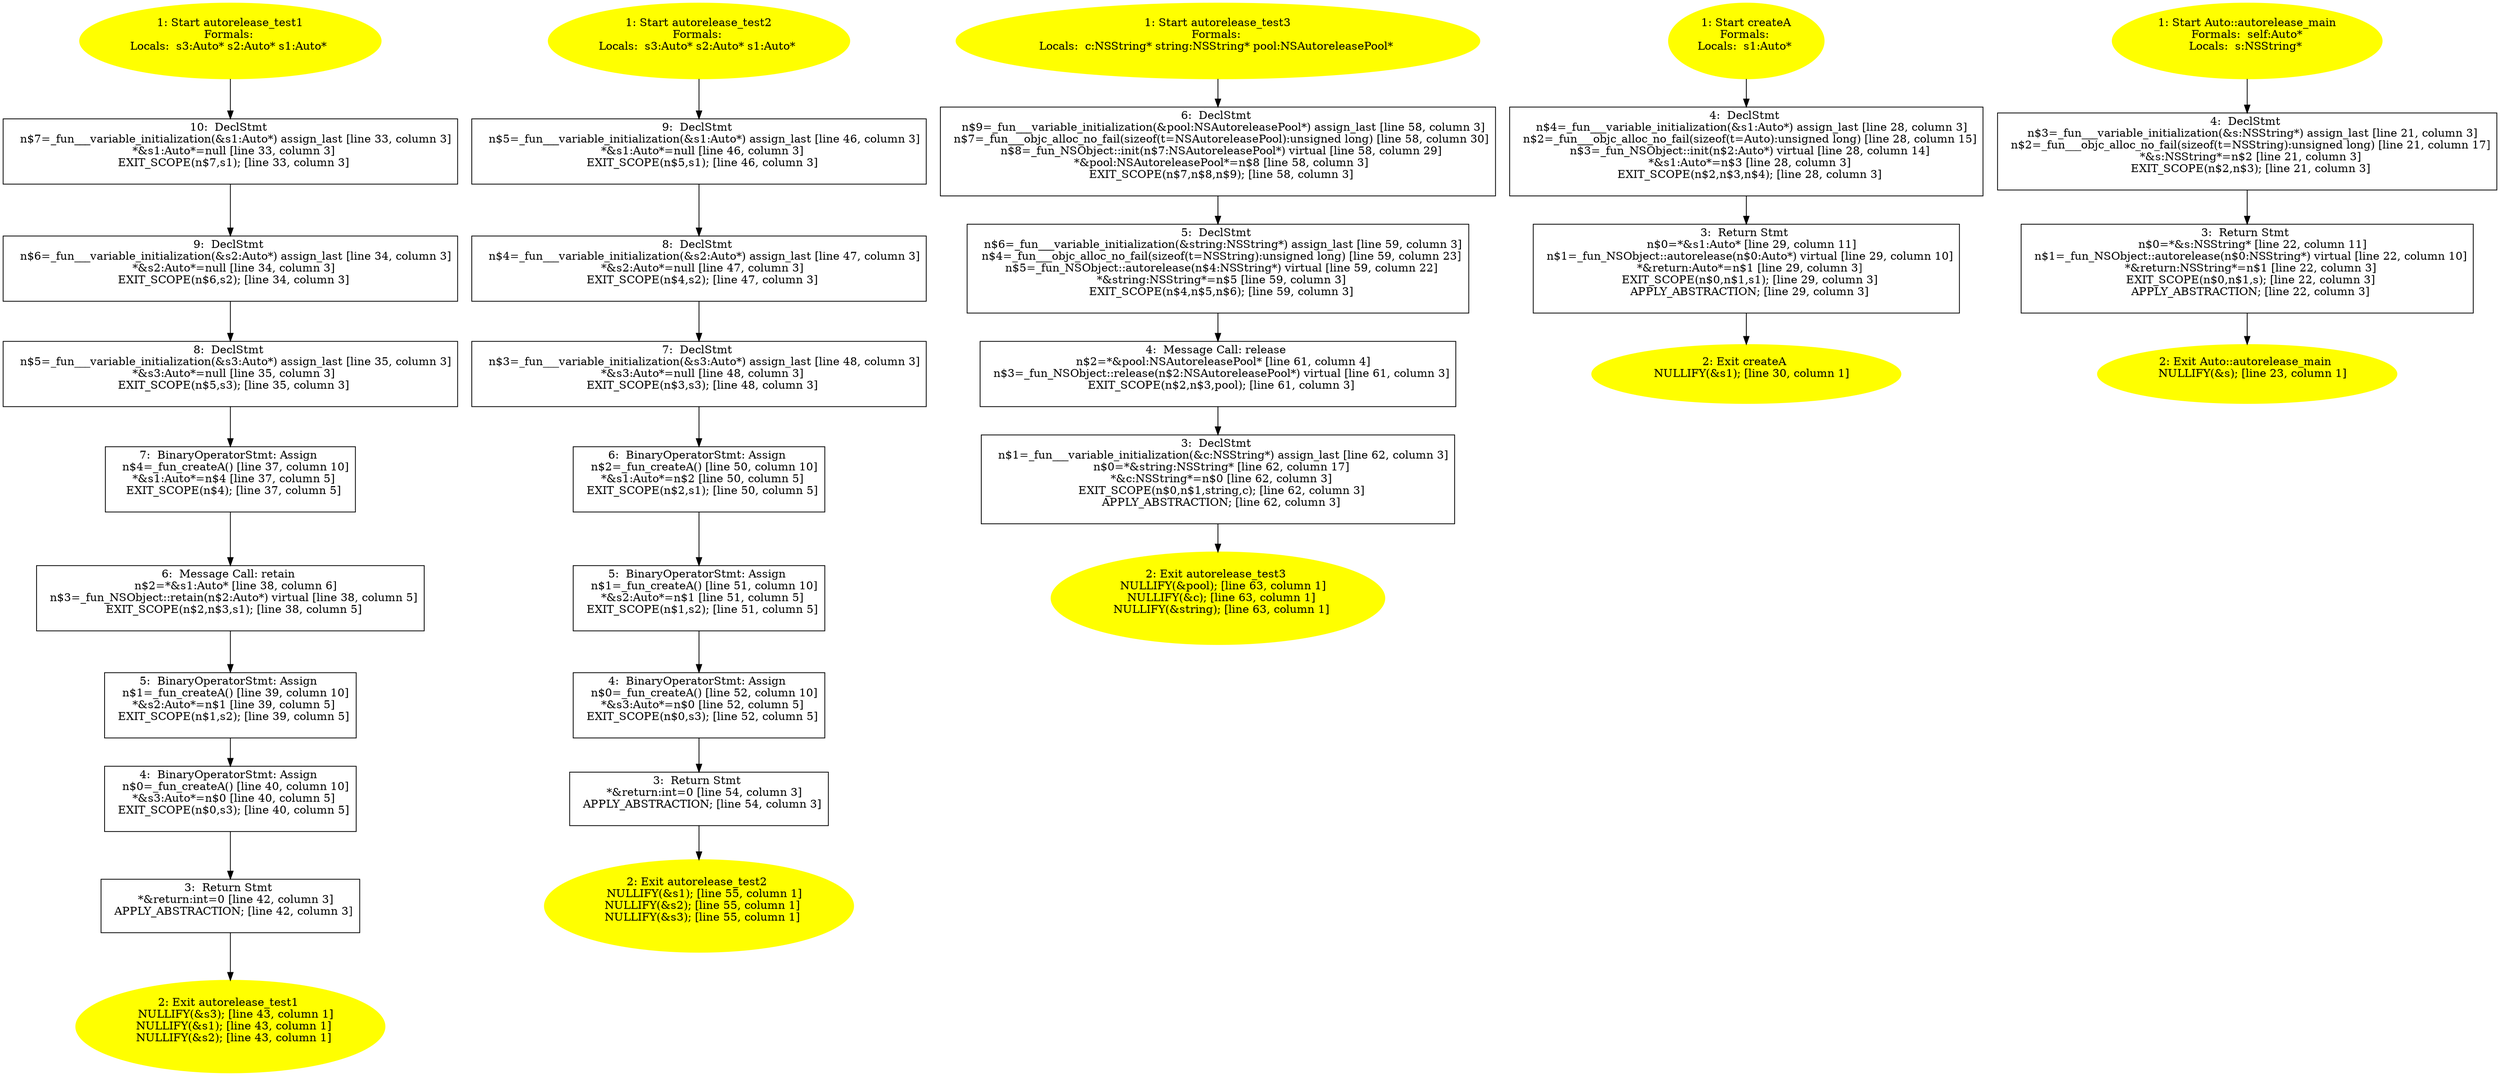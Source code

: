 /* @generated */
digraph cfg {
"autorelease_test1.8f3499e28c7129f0f6b2300d214d7864_1" [label="1: Start autorelease_test1\nFormals: \nLocals:  s3:Auto* s2:Auto* s1:Auto* \n  " color=yellow style=filled]
	

	 "autorelease_test1.8f3499e28c7129f0f6b2300d214d7864_1" -> "autorelease_test1.8f3499e28c7129f0f6b2300d214d7864_10" ;
"autorelease_test1.8f3499e28c7129f0f6b2300d214d7864_2" [label="2: Exit autorelease_test1 \n   NULLIFY(&s3); [line 43, column 1]\n  NULLIFY(&s1); [line 43, column 1]\n  NULLIFY(&s2); [line 43, column 1]\n " color=yellow style=filled]
	

"autorelease_test1.8f3499e28c7129f0f6b2300d214d7864_3" [label="3:  Return Stmt \n   *&return:int=0 [line 42, column 3]\n  APPLY_ABSTRACTION; [line 42, column 3]\n " shape="box"]
	

	 "autorelease_test1.8f3499e28c7129f0f6b2300d214d7864_3" -> "autorelease_test1.8f3499e28c7129f0f6b2300d214d7864_2" ;
"autorelease_test1.8f3499e28c7129f0f6b2300d214d7864_4" [label="4:  BinaryOperatorStmt: Assign \n   n$0=_fun_createA() [line 40, column 10]\n  *&s3:Auto*=n$0 [line 40, column 5]\n  EXIT_SCOPE(n$0,s3); [line 40, column 5]\n " shape="box"]
	

	 "autorelease_test1.8f3499e28c7129f0f6b2300d214d7864_4" -> "autorelease_test1.8f3499e28c7129f0f6b2300d214d7864_3" ;
"autorelease_test1.8f3499e28c7129f0f6b2300d214d7864_5" [label="5:  BinaryOperatorStmt: Assign \n   n$1=_fun_createA() [line 39, column 10]\n  *&s2:Auto*=n$1 [line 39, column 5]\n  EXIT_SCOPE(n$1,s2); [line 39, column 5]\n " shape="box"]
	

	 "autorelease_test1.8f3499e28c7129f0f6b2300d214d7864_5" -> "autorelease_test1.8f3499e28c7129f0f6b2300d214d7864_4" ;
"autorelease_test1.8f3499e28c7129f0f6b2300d214d7864_6" [label="6:  Message Call: retain \n   n$2=*&s1:Auto* [line 38, column 6]\n  n$3=_fun_NSObject::retain(n$2:Auto*) virtual [line 38, column 5]\n  EXIT_SCOPE(n$2,n$3,s1); [line 38, column 5]\n " shape="box"]
	

	 "autorelease_test1.8f3499e28c7129f0f6b2300d214d7864_6" -> "autorelease_test1.8f3499e28c7129f0f6b2300d214d7864_5" ;
"autorelease_test1.8f3499e28c7129f0f6b2300d214d7864_7" [label="7:  BinaryOperatorStmt: Assign \n   n$4=_fun_createA() [line 37, column 10]\n  *&s1:Auto*=n$4 [line 37, column 5]\n  EXIT_SCOPE(n$4); [line 37, column 5]\n " shape="box"]
	

	 "autorelease_test1.8f3499e28c7129f0f6b2300d214d7864_7" -> "autorelease_test1.8f3499e28c7129f0f6b2300d214d7864_6" ;
"autorelease_test1.8f3499e28c7129f0f6b2300d214d7864_8" [label="8:  DeclStmt \n   n$5=_fun___variable_initialization(&s3:Auto*) assign_last [line 35, column 3]\n  *&s3:Auto*=null [line 35, column 3]\n  EXIT_SCOPE(n$5,s3); [line 35, column 3]\n " shape="box"]
	

	 "autorelease_test1.8f3499e28c7129f0f6b2300d214d7864_8" -> "autorelease_test1.8f3499e28c7129f0f6b2300d214d7864_7" ;
"autorelease_test1.8f3499e28c7129f0f6b2300d214d7864_9" [label="9:  DeclStmt \n   n$6=_fun___variable_initialization(&s2:Auto*) assign_last [line 34, column 3]\n  *&s2:Auto*=null [line 34, column 3]\n  EXIT_SCOPE(n$6,s2); [line 34, column 3]\n " shape="box"]
	

	 "autorelease_test1.8f3499e28c7129f0f6b2300d214d7864_9" -> "autorelease_test1.8f3499e28c7129f0f6b2300d214d7864_8" ;
"autorelease_test1.8f3499e28c7129f0f6b2300d214d7864_10" [label="10:  DeclStmt \n   n$7=_fun___variable_initialization(&s1:Auto*) assign_last [line 33, column 3]\n  *&s1:Auto*=null [line 33, column 3]\n  EXIT_SCOPE(n$7,s1); [line 33, column 3]\n " shape="box"]
	

	 "autorelease_test1.8f3499e28c7129f0f6b2300d214d7864_10" -> "autorelease_test1.8f3499e28c7129f0f6b2300d214d7864_9" ;
"autorelease_test2.d978c6e21f1931e19bc731b4ffb90225_1" [label="1: Start autorelease_test2\nFormals: \nLocals:  s3:Auto* s2:Auto* s1:Auto* \n  " color=yellow style=filled]
	

	 "autorelease_test2.d978c6e21f1931e19bc731b4ffb90225_1" -> "autorelease_test2.d978c6e21f1931e19bc731b4ffb90225_9" ;
"autorelease_test2.d978c6e21f1931e19bc731b4ffb90225_2" [label="2: Exit autorelease_test2 \n   NULLIFY(&s1); [line 55, column 1]\n  NULLIFY(&s2); [line 55, column 1]\n  NULLIFY(&s3); [line 55, column 1]\n " color=yellow style=filled]
	

"autorelease_test2.d978c6e21f1931e19bc731b4ffb90225_3" [label="3:  Return Stmt \n   *&return:int=0 [line 54, column 3]\n  APPLY_ABSTRACTION; [line 54, column 3]\n " shape="box"]
	

	 "autorelease_test2.d978c6e21f1931e19bc731b4ffb90225_3" -> "autorelease_test2.d978c6e21f1931e19bc731b4ffb90225_2" ;
"autorelease_test2.d978c6e21f1931e19bc731b4ffb90225_4" [label="4:  BinaryOperatorStmt: Assign \n   n$0=_fun_createA() [line 52, column 10]\n  *&s3:Auto*=n$0 [line 52, column 5]\n  EXIT_SCOPE(n$0,s3); [line 52, column 5]\n " shape="box"]
	

	 "autorelease_test2.d978c6e21f1931e19bc731b4ffb90225_4" -> "autorelease_test2.d978c6e21f1931e19bc731b4ffb90225_3" ;
"autorelease_test2.d978c6e21f1931e19bc731b4ffb90225_5" [label="5:  BinaryOperatorStmt: Assign \n   n$1=_fun_createA() [line 51, column 10]\n  *&s2:Auto*=n$1 [line 51, column 5]\n  EXIT_SCOPE(n$1,s2); [line 51, column 5]\n " shape="box"]
	

	 "autorelease_test2.d978c6e21f1931e19bc731b4ffb90225_5" -> "autorelease_test2.d978c6e21f1931e19bc731b4ffb90225_4" ;
"autorelease_test2.d978c6e21f1931e19bc731b4ffb90225_6" [label="6:  BinaryOperatorStmt: Assign \n   n$2=_fun_createA() [line 50, column 10]\n  *&s1:Auto*=n$2 [line 50, column 5]\n  EXIT_SCOPE(n$2,s1); [line 50, column 5]\n " shape="box"]
	

	 "autorelease_test2.d978c6e21f1931e19bc731b4ffb90225_6" -> "autorelease_test2.d978c6e21f1931e19bc731b4ffb90225_5" ;
"autorelease_test2.d978c6e21f1931e19bc731b4ffb90225_7" [label="7:  DeclStmt \n   n$3=_fun___variable_initialization(&s3:Auto*) assign_last [line 48, column 3]\n  *&s3:Auto*=null [line 48, column 3]\n  EXIT_SCOPE(n$3,s3); [line 48, column 3]\n " shape="box"]
	

	 "autorelease_test2.d978c6e21f1931e19bc731b4ffb90225_7" -> "autorelease_test2.d978c6e21f1931e19bc731b4ffb90225_6" ;
"autorelease_test2.d978c6e21f1931e19bc731b4ffb90225_8" [label="8:  DeclStmt \n   n$4=_fun___variable_initialization(&s2:Auto*) assign_last [line 47, column 3]\n  *&s2:Auto*=null [line 47, column 3]\n  EXIT_SCOPE(n$4,s2); [line 47, column 3]\n " shape="box"]
	

	 "autorelease_test2.d978c6e21f1931e19bc731b4ffb90225_8" -> "autorelease_test2.d978c6e21f1931e19bc731b4ffb90225_7" ;
"autorelease_test2.d978c6e21f1931e19bc731b4ffb90225_9" [label="9:  DeclStmt \n   n$5=_fun___variable_initialization(&s1:Auto*) assign_last [line 46, column 3]\n  *&s1:Auto*=null [line 46, column 3]\n  EXIT_SCOPE(n$5,s1); [line 46, column 3]\n " shape="box"]
	

	 "autorelease_test2.d978c6e21f1931e19bc731b4ffb90225_9" -> "autorelease_test2.d978c6e21f1931e19bc731b4ffb90225_8" ;
"autorelease_test3.5fa2e6ceb6075e26a47f9b8c9cdf65ba_1" [label="1: Start autorelease_test3\nFormals: \nLocals:  c:NSString* string:NSString* pool:NSAutoreleasePool* \n  " color=yellow style=filled]
	

	 "autorelease_test3.5fa2e6ceb6075e26a47f9b8c9cdf65ba_1" -> "autorelease_test3.5fa2e6ceb6075e26a47f9b8c9cdf65ba_6" ;
"autorelease_test3.5fa2e6ceb6075e26a47f9b8c9cdf65ba_2" [label="2: Exit autorelease_test3 \n   NULLIFY(&pool); [line 63, column 1]\n  NULLIFY(&c); [line 63, column 1]\n  NULLIFY(&string); [line 63, column 1]\n " color=yellow style=filled]
	

"autorelease_test3.5fa2e6ceb6075e26a47f9b8c9cdf65ba_3" [label="3:  DeclStmt \n   n$1=_fun___variable_initialization(&c:NSString*) assign_last [line 62, column 3]\n  n$0=*&string:NSString* [line 62, column 17]\n  *&c:NSString*=n$0 [line 62, column 3]\n  EXIT_SCOPE(n$0,n$1,string,c); [line 62, column 3]\n  APPLY_ABSTRACTION; [line 62, column 3]\n " shape="box"]
	

	 "autorelease_test3.5fa2e6ceb6075e26a47f9b8c9cdf65ba_3" -> "autorelease_test3.5fa2e6ceb6075e26a47f9b8c9cdf65ba_2" ;
"autorelease_test3.5fa2e6ceb6075e26a47f9b8c9cdf65ba_4" [label="4:  Message Call: release \n   n$2=*&pool:NSAutoreleasePool* [line 61, column 4]\n  n$3=_fun_NSObject::release(n$2:NSAutoreleasePool*) virtual [line 61, column 3]\n  EXIT_SCOPE(n$2,n$3,pool); [line 61, column 3]\n " shape="box"]
	

	 "autorelease_test3.5fa2e6ceb6075e26a47f9b8c9cdf65ba_4" -> "autorelease_test3.5fa2e6ceb6075e26a47f9b8c9cdf65ba_3" ;
"autorelease_test3.5fa2e6ceb6075e26a47f9b8c9cdf65ba_5" [label="5:  DeclStmt \n   n$6=_fun___variable_initialization(&string:NSString*) assign_last [line 59, column 3]\n  n$4=_fun___objc_alloc_no_fail(sizeof(t=NSString):unsigned long) [line 59, column 23]\n  n$5=_fun_NSObject::autorelease(n$4:NSString*) virtual [line 59, column 22]\n  *&string:NSString*=n$5 [line 59, column 3]\n  EXIT_SCOPE(n$4,n$5,n$6); [line 59, column 3]\n " shape="box"]
	

	 "autorelease_test3.5fa2e6ceb6075e26a47f9b8c9cdf65ba_5" -> "autorelease_test3.5fa2e6ceb6075e26a47f9b8c9cdf65ba_4" ;
"autorelease_test3.5fa2e6ceb6075e26a47f9b8c9cdf65ba_6" [label="6:  DeclStmt \n   n$9=_fun___variable_initialization(&pool:NSAutoreleasePool*) assign_last [line 58, column 3]\n  n$7=_fun___objc_alloc_no_fail(sizeof(t=NSAutoreleasePool):unsigned long) [line 58, column 30]\n  n$8=_fun_NSObject::init(n$7:NSAutoreleasePool*) virtual [line 58, column 29]\n  *&pool:NSAutoreleasePool*=n$8 [line 58, column 3]\n  EXIT_SCOPE(n$7,n$8,n$9); [line 58, column 3]\n " shape="box"]
	

	 "autorelease_test3.5fa2e6ceb6075e26a47f9b8c9cdf65ba_6" -> "autorelease_test3.5fa2e6ceb6075e26a47f9b8c9cdf65ba_5" ;
"createA.48a5d7f480131d59bba69d521715b836_1" [label="1: Start createA\nFormals: \nLocals:  s1:Auto* \n  " color=yellow style=filled]
	

	 "createA.48a5d7f480131d59bba69d521715b836_1" -> "createA.48a5d7f480131d59bba69d521715b836_4" ;
"createA.48a5d7f480131d59bba69d521715b836_2" [label="2: Exit createA \n   NULLIFY(&s1); [line 30, column 1]\n " color=yellow style=filled]
	

"createA.48a5d7f480131d59bba69d521715b836_3" [label="3:  Return Stmt \n   n$0=*&s1:Auto* [line 29, column 11]\n  n$1=_fun_NSObject::autorelease(n$0:Auto*) virtual [line 29, column 10]\n  *&return:Auto*=n$1 [line 29, column 3]\n  EXIT_SCOPE(n$0,n$1,s1); [line 29, column 3]\n  APPLY_ABSTRACTION; [line 29, column 3]\n " shape="box"]
	

	 "createA.48a5d7f480131d59bba69d521715b836_3" -> "createA.48a5d7f480131d59bba69d521715b836_2" ;
"createA.48a5d7f480131d59bba69d521715b836_4" [label="4:  DeclStmt \n   n$4=_fun___variable_initialization(&s1:Auto*) assign_last [line 28, column 3]\n  n$2=_fun___objc_alloc_no_fail(sizeof(t=Auto):unsigned long) [line 28, column 15]\n  n$3=_fun_NSObject::init(n$2:Auto*) virtual [line 28, column 14]\n  *&s1:Auto*=n$3 [line 28, column 3]\n  EXIT_SCOPE(n$2,n$3,n$4); [line 28, column 3]\n " shape="box"]
	

	 "createA.48a5d7f480131d59bba69d521715b836_4" -> "createA.48a5d7f480131d59bba69d521715b836_3" ;
"autorelease_main#Auto#instance.dbdd003a511fe2beb7e0a817d39f6fd8_1" [label="1: Start Auto::autorelease_main\nFormals:  self:Auto*\nLocals:  s:NSString* \n  " color=yellow style=filled]
	

	 "autorelease_main#Auto#instance.dbdd003a511fe2beb7e0a817d39f6fd8_1" -> "autorelease_main#Auto#instance.dbdd003a511fe2beb7e0a817d39f6fd8_4" ;
"autorelease_main#Auto#instance.dbdd003a511fe2beb7e0a817d39f6fd8_2" [label="2: Exit Auto::autorelease_main \n   NULLIFY(&s); [line 23, column 1]\n " color=yellow style=filled]
	

"autorelease_main#Auto#instance.dbdd003a511fe2beb7e0a817d39f6fd8_3" [label="3:  Return Stmt \n   n$0=*&s:NSString* [line 22, column 11]\n  n$1=_fun_NSObject::autorelease(n$0:NSString*) virtual [line 22, column 10]\n  *&return:NSString*=n$1 [line 22, column 3]\n  EXIT_SCOPE(n$0,n$1,s); [line 22, column 3]\n  APPLY_ABSTRACTION; [line 22, column 3]\n " shape="box"]
	

	 "autorelease_main#Auto#instance.dbdd003a511fe2beb7e0a817d39f6fd8_3" -> "autorelease_main#Auto#instance.dbdd003a511fe2beb7e0a817d39f6fd8_2" ;
"autorelease_main#Auto#instance.dbdd003a511fe2beb7e0a817d39f6fd8_4" [label="4:  DeclStmt \n   n$3=_fun___variable_initialization(&s:NSString*) assign_last [line 21, column 3]\n  n$2=_fun___objc_alloc_no_fail(sizeof(t=NSString):unsigned long) [line 21, column 17]\n  *&s:NSString*=n$2 [line 21, column 3]\n  EXIT_SCOPE(n$2,n$3); [line 21, column 3]\n " shape="box"]
	

	 "autorelease_main#Auto#instance.dbdd003a511fe2beb7e0a817d39f6fd8_4" -> "autorelease_main#Auto#instance.dbdd003a511fe2beb7e0a817d39f6fd8_3" ;
}
